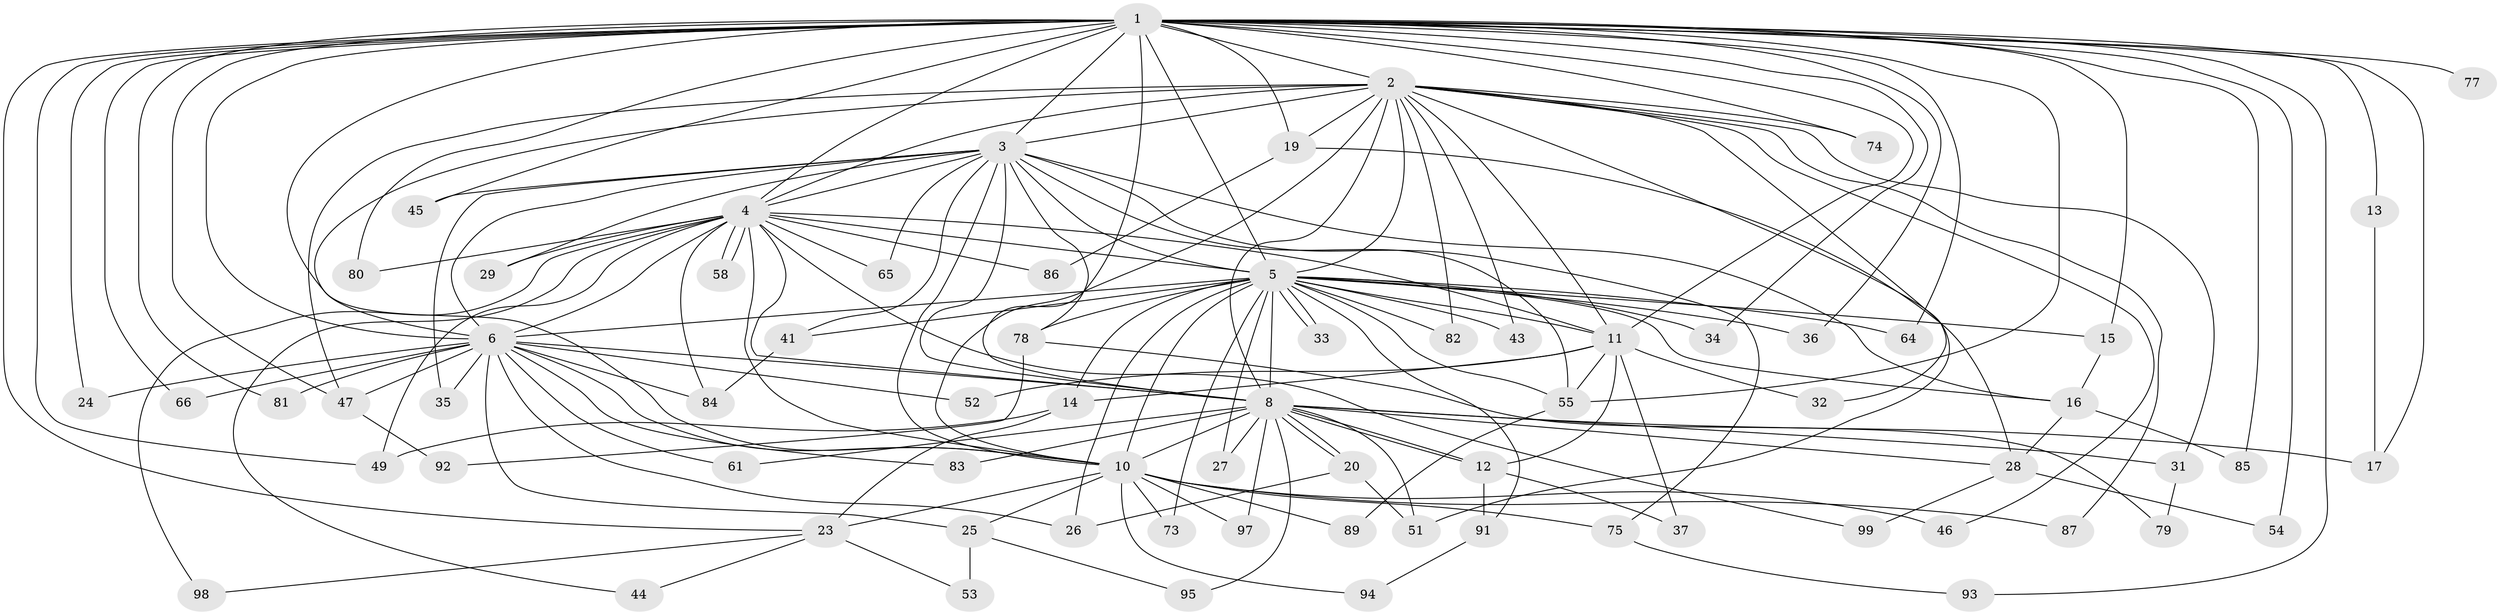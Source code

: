 // Generated by graph-tools (version 1.1) at 2025/51/02/27/25 19:51:42]
// undirected, 71 vertices, 166 edges
graph export_dot {
graph [start="1"]
  node [color=gray90,style=filled];
  1 [super="+7"];
  2 [super="+18"];
  3 [super="+56"];
  4 [super="+22"];
  5 [super="+96"];
  6 [super="+60"];
  8 [super="+9"];
  10 [super="+76"];
  11 [super="+57"];
  12 [super="+40"];
  13;
  14 [super="+39"];
  15 [super="+48"];
  16 [super="+72"];
  17 [super="+38"];
  19;
  20 [super="+21"];
  23 [super="+42"];
  24;
  25;
  26 [super="+30"];
  27 [super="+71"];
  28 [super="+90"];
  29;
  31 [super="+59"];
  32;
  33;
  34;
  35;
  36;
  37;
  41 [super="+50"];
  43;
  44;
  45;
  46;
  47 [super="+67"];
  49 [super="+68"];
  51 [super="+63"];
  52;
  53 [super="+62"];
  54 [super="+70"];
  55 [super="+69"];
  58;
  61;
  64;
  65;
  66;
  73;
  74;
  75;
  77;
  78;
  79;
  80;
  81;
  82;
  83;
  84 [super="+88"];
  85;
  86;
  87;
  89;
  91;
  92;
  93;
  94;
  95;
  97;
  98;
  99;
  1 -- 2 [weight=2];
  1 -- 3 [weight=2];
  1 -- 4 [weight=2];
  1 -- 5 [weight=2];
  1 -- 6 [weight=2];
  1 -- 8 [weight=4];
  1 -- 10 [weight=2];
  1 -- 11;
  1 -- 34;
  1 -- 54 [weight=2];
  1 -- 66;
  1 -- 80;
  1 -- 64;
  1 -- 74;
  1 -- 13;
  1 -- 77;
  1 -- 15;
  1 -- 17;
  1 -- 81;
  1 -- 19;
  1 -- 85;
  1 -- 23;
  1 -- 24;
  1 -- 93;
  1 -- 36;
  1 -- 45;
  1 -- 47;
  1 -- 49;
  1 -- 55;
  2 -- 3;
  2 -- 4;
  2 -- 5;
  2 -- 6;
  2 -- 8 [weight=3];
  2 -- 10;
  2 -- 11;
  2 -- 31 [weight=2];
  2 -- 32;
  2 -- 43;
  2 -- 46;
  2 -- 74;
  2 -- 82;
  2 -- 19;
  2 -- 87;
  2 -- 47;
  2 -- 51;
  3 -- 4;
  3 -- 5 [weight=2];
  3 -- 6 [weight=2];
  3 -- 8 [weight=2];
  3 -- 10;
  3 -- 29;
  3 -- 35;
  3 -- 41 [weight=2];
  3 -- 45;
  3 -- 55;
  3 -- 65;
  3 -- 75;
  3 -- 78;
  3 -- 16;
  4 -- 5;
  4 -- 6;
  4 -- 8 [weight=2];
  4 -- 10;
  4 -- 29;
  4 -- 44;
  4 -- 58;
  4 -- 58;
  4 -- 65;
  4 -- 80;
  4 -- 86;
  4 -- 98;
  4 -- 99;
  4 -- 84;
  4 -- 11;
  4 -- 49;
  5 -- 6;
  5 -- 8 [weight=2];
  5 -- 10;
  5 -- 14 [weight=2];
  5 -- 15 [weight=2];
  5 -- 16;
  5 -- 26;
  5 -- 33;
  5 -- 33;
  5 -- 34;
  5 -- 36;
  5 -- 41;
  5 -- 43;
  5 -- 64;
  5 -- 73;
  5 -- 78;
  5 -- 82;
  5 -- 91;
  5 -- 11;
  5 -- 55;
  5 -- 27;
  6 -- 8 [weight=2];
  6 -- 10;
  6 -- 24;
  6 -- 25;
  6 -- 35;
  6 -- 47;
  6 -- 52;
  6 -- 61;
  6 -- 66;
  6 -- 81;
  6 -- 83;
  6 -- 84;
  6 -- 26;
  8 -- 10 [weight=3];
  8 -- 12;
  8 -- 12;
  8 -- 20 [weight=2];
  8 -- 20;
  8 -- 27 [weight=2];
  8 -- 28;
  8 -- 31;
  8 -- 61;
  8 -- 83;
  8 -- 97;
  8 -- 17;
  8 -- 51;
  8 -- 95;
  10 -- 23;
  10 -- 25;
  10 -- 46;
  10 -- 73;
  10 -- 75;
  10 -- 87;
  10 -- 89;
  10 -- 94;
  10 -- 97;
  11 -- 14;
  11 -- 32;
  11 -- 37;
  11 -- 52;
  11 -- 12;
  11 -- 55;
  12 -- 37;
  12 -- 91;
  13 -- 17;
  14 -- 49;
  14 -- 23;
  15 -- 16;
  16 -- 85;
  16 -- 28;
  19 -- 28;
  19 -- 86;
  20 -- 26;
  20 -- 51;
  23 -- 44;
  23 -- 53;
  23 -- 98;
  25 -- 53 [weight=2];
  25 -- 95;
  28 -- 54;
  28 -- 99;
  31 -- 79;
  41 -- 84;
  47 -- 92;
  55 -- 89;
  75 -- 93;
  78 -- 79;
  78 -- 92;
  91 -- 94;
}

